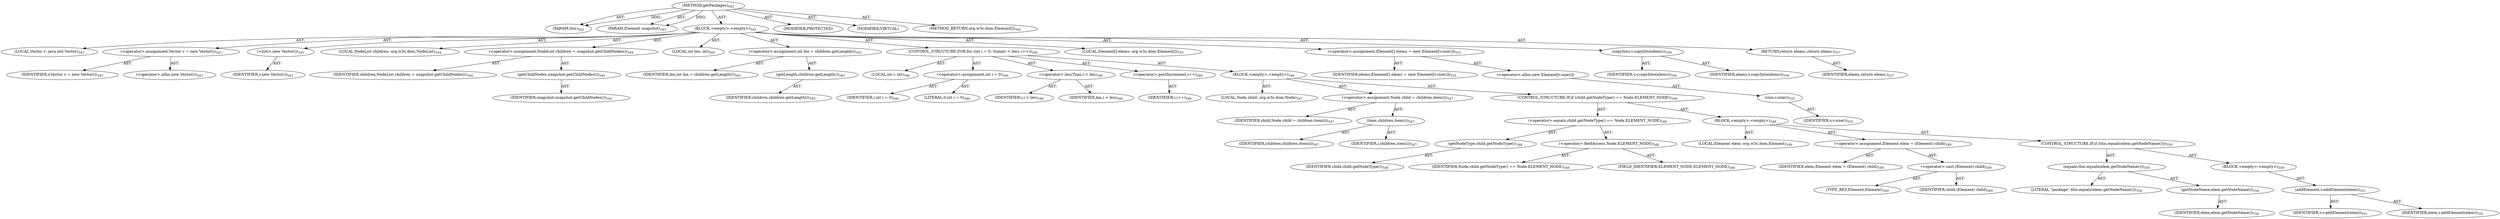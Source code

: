 digraph "getPackages" {  
"111669149714" [label = <(METHOD,getPackages)<SUB>542</SUB>> ]
"115964117029" [label = <(PARAM,this)<SUB>542</SUB>> ]
"115964117030" [label = <(PARAM,Element snapshot)<SUB>542</SUB>> ]
"25769803840" [label = <(BLOCK,&lt;empty&gt;,&lt;empty&gt;)<SUB>542</SUB>> ]
"94489280620" [label = <(LOCAL,Vector v: java.util.Vector)<SUB>543</SUB>> ]
"30064771617" [label = <(&lt;operator&gt;.assignment,Vector v = new Vector())<SUB>543</SUB>> ]
"68719477271" [label = <(IDENTIFIER,v,Vector v = new Vector())<SUB>543</SUB>> ]
"30064771618" [label = <(&lt;operator&gt;.alloc,new Vector())<SUB>543</SUB>> ]
"30064771619" [label = <(&lt;init&gt;,new Vector())<SUB>543</SUB>> ]
"68719477272" [label = <(IDENTIFIER,v,new Vector())<SUB>543</SUB>> ]
"94489280621" [label = <(LOCAL,NodeList children: org.w3c.dom.NodeList)<SUB>544</SUB>> ]
"30064771620" [label = <(&lt;operator&gt;.assignment,NodeList children = snapshot.getChildNodes())<SUB>544</SUB>> ]
"68719477273" [label = <(IDENTIFIER,children,NodeList children = snapshot.getChildNodes())<SUB>544</SUB>> ]
"30064771621" [label = <(getChildNodes,snapshot.getChildNodes())<SUB>544</SUB>> ]
"68719477274" [label = <(IDENTIFIER,snapshot,snapshot.getChildNodes())<SUB>544</SUB>> ]
"94489280622" [label = <(LOCAL,int len: int)<SUB>545</SUB>> ]
"30064771622" [label = <(&lt;operator&gt;.assignment,int len = children.getLength())<SUB>545</SUB>> ]
"68719477275" [label = <(IDENTIFIER,len,int len = children.getLength())<SUB>545</SUB>> ]
"30064771623" [label = <(getLength,children.getLength())<SUB>545</SUB>> ]
"68719477276" [label = <(IDENTIFIER,children,children.getLength())<SUB>545</SUB>> ]
"47244640301" [label = <(CONTROL_STRUCTURE,FOR,for (int i = 0; Some(i &lt; len); i++))<SUB>546</SUB>> ]
"94489280623" [label = <(LOCAL,int i: int)<SUB>546</SUB>> ]
"30064771624" [label = <(&lt;operator&gt;.assignment,int i = 0)<SUB>546</SUB>> ]
"68719477277" [label = <(IDENTIFIER,i,int i = 0)<SUB>546</SUB>> ]
"90194313368" [label = <(LITERAL,0,int i = 0)<SUB>546</SUB>> ]
"30064771625" [label = <(&lt;operator&gt;.lessThan,i &lt; len)<SUB>546</SUB>> ]
"68719477278" [label = <(IDENTIFIER,i,i &lt; len)<SUB>546</SUB>> ]
"68719477279" [label = <(IDENTIFIER,len,i &lt; len)<SUB>546</SUB>> ]
"30064771626" [label = <(&lt;operator&gt;.postIncrement,i++)<SUB>546</SUB>> ]
"68719477280" [label = <(IDENTIFIER,i,i++)<SUB>546</SUB>> ]
"25769803841" [label = <(BLOCK,&lt;empty&gt;,&lt;empty&gt;)<SUB>546</SUB>> ]
"94489280624" [label = <(LOCAL,Node child: org.w3c.dom.Node)<SUB>547</SUB>> ]
"30064771627" [label = <(&lt;operator&gt;.assignment,Node child = children.item(i))<SUB>547</SUB>> ]
"68719477281" [label = <(IDENTIFIER,child,Node child = children.item(i))<SUB>547</SUB>> ]
"30064771628" [label = <(item,children.item(i))<SUB>547</SUB>> ]
"68719477282" [label = <(IDENTIFIER,children,children.item(i))<SUB>547</SUB>> ]
"68719477283" [label = <(IDENTIFIER,i,children.item(i))<SUB>547</SUB>> ]
"47244640302" [label = <(CONTROL_STRUCTURE,IF,if (child.getNodeType() == Node.ELEMENT_NODE))<SUB>548</SUB>> ]
"30064771629" [label = <(&lt;operator&gt;.equals,child.getNodeType() == Node.ELEMENT_NODE)<SUB>548</SUB>> ]
"30064771630" [label = <(getNodeType,child.getNodeType())<SUB>548</SUB>> ]
"68719477284" [label = <(IDENTIFIER,child,child.getNodeType())<SUB>548</SUB>> ]
"30064771631" [label = <(&lt;operator&gt;.fieldAccess,Node.ELEMENT_NODE)<SUB>548</SUB>> ]
"68719477285" [label = <(IDENTIFIER,Node,child.getNodeType() == Node.ELEMENT_NODE)<SUB>548</SUB>> ]
"55834574899" [label = <(FIELD_IDENTIFIER,ELEMENT_NODE,ELEMENT_NODE)<SUB>548</SUB>> ]
"25769803842" [label = <(BLOCK,&lt;empty&gt;,&lt;empty&gt;)<SUB>548</SUB>> ]
"94489280625" [label = <(LOCAL,Element elem: org.w3c.dom.Element)<SUB>549</SUB>> ]
"30064771632" [label = <(&lt;operator&gt;.assignment,Element elem = (Element) child)<SUB>549</SUB>> ]
"68719477286" [label = <(IDENTIFIER,elem,Element elem = (Element) child)<SUB>549</SUB>> ]
"30064771633" [label = <(&lt;operator&gt;.cast,(Element) child)<SUB>549</SUB>> ]
"180388626445" [label = <(TYPE_REF,Element,Element)<SUB>549</SUB>> ]
"68719477287" [label = <(IDENTIFIER,child,(Element) child)<SUB>549</SUB>> ]
"47244640303" [label = <(CONTROL_STRUCTURE,IF,if (this.equals(elem.getNodeName())))<SUB>550</SUB>> ]
"30064771634" [label = <(equals,this.equals(elem.getNodeName()))<SUB>550</SUB>> ]
"90194313369" [label = <(LITERAL,&quot;package&quot;,this.equals(elem.getNodeName()))<SUB>550</SUB>> ]
"30064771635" [label = <(getNodeName,elem.getNodeName())<SUB>550</SUB>> ]
"68719477288" [label = <(IDENTIFIER,elem,elem.getNodeName())<SUB>550</SUB>> ]
"25769803843" [label = <(BLOCK,&lt;empty&gt;,&lt;empty&gt;)<SUB>550</SUB>> ]
"30064771636" [label = <(addElement,v.addElement(elem))<SUB>551</SUB>> ]
"68719477289" [label = <(IDENTIFIER,v,v.addElement(elem))<SUB>551</SUB>> ]
"68719477290" [label = <(IDENTIFIER,elem,v.addElement(elem))<SUB>551</SUB>> ]
"94489280626" [label = <(LOCAL,Element[] elems: org.w3c.dom.Element[])<SUB>555</SUB>> ]
"30064771637" [label = <(&lt;operator&gt;.assignment,Element[] elems = new Element[v.size()])<SUB>555</SUB>> ]
"68719477291" [label = <(IDENTIFIER,elems,Element[] elems = new Element[v.size()])<SUB>555</SUB>> ]
"30064771638" [label = <(&lt;operator&gt;.alloc,new Element[v.size()])> ]
"30064771639" [label = <(size,v.size())<SUB>555</SUB>> ]
"68719477292" [label = <(IDENTIFIER,v,v.size())<SUB>555</SUB>> ]
"30064771640" [label = <(copyInto,v.copyInto(elems))<SUB>556</SUB>> ]
"68719477293" [label = <(IDENTIFIER,v,v.copyInto(elems))<SUB>556</SUB>> ]
"68719477294" [label = <(IDENTIFIER,elems,v.copyInto(elems))<SUB>556</SUB>> ]
"146028888077" [label = <(RETURN,return elems;,return elems;)<SUB>557</SUB>> ]
"68719477295" [label = <(IDENTIFIER,elems,return elems;)<SUB>557</SUB>> ]
"133143986220" [label = <(MODIFIER,PROTECTED)> ]
"133143986221" [label = <(MODIFIER,VIRTUAL)> ]
"128849018898" [label = <(METHOD_RETURN,org.w3c.dom.Element[])<SUB>542</SUB>> ]
  "111669149714" -> "115964117029"  [ label = "AST: "] 
  "111669149714" -> "115964117030"  [ label = "AST: "] 
  "111669149714" -> "25769803840"  [ label = "AST: "] 
  "111669149714" -> "133143986220"  [ label = "AST: "] 
  "111669149714" -> "133143986221"  [ label = "AST: "] 
  "111669149714" -> "128849018898"  [ label = "AST: "] 
  "25769803840" -> "94489280620"  [ label = "AST: "] 
  "25769803840" -> "30064771617"  [ label = "AST: "] 
  "25769803840" -> "30064771619"  [ label = "AST: "] 
  "25769803840" -> "94489280621"  [ label = "AST: "] 
  "25769803840" -> "30064771620"  [ label = "AST: "] 
  "25769803840" -> "94489280622"  [ label = "AST: "] 
  "25769803840" -> "30064771622"  [ label = "AST: "] 
  "25769803840" -> "47244640301"  [ label = "AST: "] 
  "25769803840" -> "94489280626"  [ label = "AST: "] 
  "25769803840" -> "30064771637"  [ label = "AST: "] 
  "25769803840" -> "30064771640"  [ label = "AST: "] 
  "25769803840" -> "146028888077"  [ label = "AST: "] 
  "30064771617" -> "68719477271"  [ label = "AST: "] 
  "30064771617" -> "30064771618"  [ label = "AST: "] 
  "30064771619" -> "68719477272"  [ label = "AST: "] 
  "30064771620" -> "68719477273"  [ label = "AST: "] 
  "30064771620" -> "30064771621"  [ label = "AST: "] 
  "30064771621" -> "68719477274"  [ label = "AST: "] 
  "30064771622" -> "68719477275"  [ label = "AST: "] 
  "30064771622" -> "30064771623"  [ label = "AST: "] 
  "30064771623" -> "68719477276"  [ label = "AST: "] 
  "47244640301" -> "94489280623"  [ label = "AST: "] 
  "47244640301" -> "30064771624"  [ label = "AST: "] 
  "47244640301" -> "30064771625"  [ label = "AST: "] 
  "47244640301" -> "30064771626"  [ label = "AST: "] 
  "47244640301" -> "25769803841"  [ label = "AST: "] 
  "30064771624" -> "68719477277"  [ label = "AST: "] 
  "30064771624" -> "90194313368"  [ label = "AST: "] 
  "30064771625" -> "68719477278"  [ label = "AST: "] 
  "30064771625" -> "68719477279"  [ label = "AST: "] 
  "30064771626" -> "68719477280"  [ label = "AST: "] 
  "25769803841" -> "94489280624"  [ label = "AST: "] 
  "25769803841" -> "30064771627"  [ label = "AST: "] 
  "25769803841" -> "47244640302"  [ label = "AST: "] 
  "30064771627" -> "68719477281"  [ label = "AST: "] 
  "30064771627" -> "30064771628"  [ label = "AST: "] 
  "30064771628" -> "68719477282"  [ label = "AST: "] 
  "30064771628" -> "68719477283"  [ label = "AST: "] 
  "47244640302" -> "30064771629"  [ label = "AST: "] 
  "47244640302" -> "25769803842"  [ label = "AST: "] 
  "30064771629" -> "30064771630"  [ label = "AST: "] 
  "30064771629" -> "30064771631"  [ label = "AST: "] 
  "30064771630" -> "68719477284"  [ label = "AST: "] 
  "30064771631" -> "68719477285"  [ label = "AST: "] 
  "30064771631" -> "55834574899"  [ label = "AST: "] 
  "25769803842" -> "94489280625"  [ label = "AST: "] 
  "25769803842" -> "30064771632"  [ label = "AST: "] 
  "25769803842" -> "47244640303"  [ label = "AST: "] 
  "30064771632" -> "68719477286"  [ label = "AST: "] 
  "30064771632" -> "30064771633"  [ label = "AST: "] 
  "30064771633" -> "180388626445"  [ label = "AST: "] 
  "30064771633" -> "68719477287"  [ label = "AST: "] 
  "47244640303" -> "30064771634"  [ label = "AST: "] 
  "47244640303" -> "25769803843"  [ label = "AST: "] 
  "30064771634" -> "90194313369"  [ label = "AST: "] 
  "30064771634" -> "30064771635"  [ label = "AST: "] 
  "30064771635" -> "68719477288"  [ label = "AST: "] 
  "25769803843" -> "30064771636"  [ label = "AST: "] 
  "30064771636" -> "68719477289"  [ label = "AST: "] 
  "30064771636" -> "68719477290"  [ label = "AST: "] 
  "30064771637" -> "68719477291"  [ label = "AST: "] 
  "30064771637" -> "30064771638"  [ label = "AST: "] 
  "30064771638" -> "30064771639"  [ label = "AST: "] 
  "30064771639" -> "68719477292"  [ label = "AST: "] 
  "30064771640" -> "68719477293"  [ label = "AST: "] 
  "30064771640" -> "68719477294"  [ label = "AST: "] 
  "146028888077" -> "68719477295"  [ label = "AST: "] 
  "111669149714" -> "115964117029"  [ label = "DDG: "] 
  "111669149714" -> "115964117030"  [ label = "DDG: "] 
}

